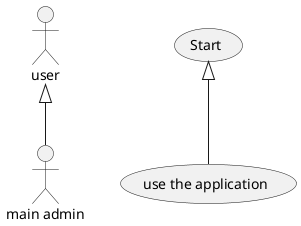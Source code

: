 @startuml
:main admin: as admin
(use the application) as (use)

user <|-- admin
(Start) <|-- (use)
@enduml
